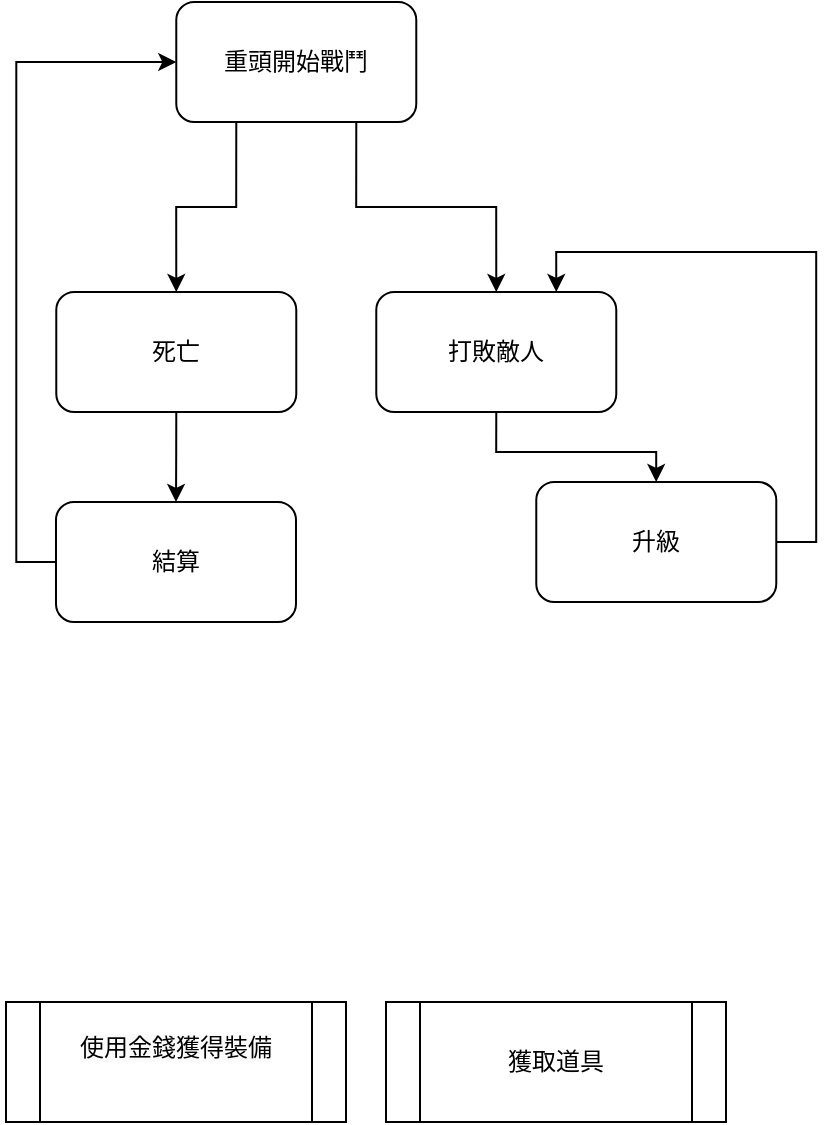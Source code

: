 <mxfile version="24.6.2" type="github">
  <diagram name="第 1 页" id="YxAOuoWvRsOyXaP2Et4D">
    <mxGraphModel dx="1492" dy="766" grid="1" gridSize="10" guides="1" tooltips="1" connect="1" arrows="1" fold="1" page="1" pageScale="1" pageWidth="827" pageHeight="1169" math="0" shadow="0">
      <root>
        <mxCell id="0" />
        <mxCell id="1" parent="0" />
        <mxCell id="Shq1p1Da7StLF_0nQVHQ-5" style="edgeStyle=orthogonalEdgeStyle;rounded=0;orthogonalLoop=1;jettySize=auto;html=1;exitX=0.25;exitY=1;exitDx=0;exitDy=0;entryX=0.5;entryY=0;entryDx=0;entryDy=0;" parent="1" source="GOSEWkCp82heNMlC5X2k-1" target="Shq1p1Da7StLF_0nQVHQ-4" edge="1">
          <mxGeometry relative="1" as="geometry" />
        </mxCell>
        <mxCell id="Shq1p1Da7StLF_0nQVHQ-6" style="edgeStyle=orthogonalEdgeStyle;rounded=0;orthogonalLoop=1;jettySize=auto;html=1;exitX=0.75;exitY=1;exitDx=0;exitDy=0;entryX=0.5;entryY=0;entryDx=0;entryDy=0;" parent="1" source="GOSEWkCp82heNMlC5X2k-1" target="Shq1p1Da7StLF_0nQVHQ-2" edge="1">
          <mxGeometry relative="1" as="geometry" />
        </mxCell>
        <mxCell id="GOSEWkCp82heNMlC5X2k-1" value="重頭開始戰鬥" style="rounded=1;whiteSpace=wrap;html=1;" parent="1" vertex="1">
          <mxGeometry x="335.14" y="420" width="120" height="60" as="geometry" />
        </mxCell>
        <mxCell id="g62hiE9pxu3PrsUlCjrj-1" style="edgeStyle=orthogonalEdgeStyle;rounded=0;orthogonalLoop=1;jettySize=auto;html=1;exitX=0.5;exitY=1;exitDx=0;exitDy=0;" edge="1" parent="1" source="Shq1p1Da7StLF_0nQVHQ-2" target="g62hiE9pxu3PrsUlCjrj-2">
          <mxGeometry relative="1" as="geometry">
            <mxPoint x="494.997" y="680" as="targetPoint" />
          </mxGeometry>
        </mxCell>
        <mxCell id="Shq1p1Da7StLF_0nQVHQ-2" value="打敗敵人" style="rounded=1;whiteSpace=wrap;html=1;" parent="1" vertex="1">
          <mxGeometry x="435.14" y="565" width="120" height="60" as="geometry" />
        </mxCell>
        <mxCell id="Shq1p1Da7StLF_0nQVHQ-9" style="edgeStyle=orthogonalEdgeStyle;rounded=0;orthogonalLoop=1;jettySize=auto;html=1;exitX=0;exitY=0.5;exitDx=0;exitDy=0;entryX=0;entryY=0.5;entryDx=0;entryDy=0;" parent="1" source="g62hiE9pxu3PrsUlCjrj-9" target="GOSEWkCp82heNMlC5X2k-1" edge="1">
          <mxGeometry relative="1" as="geometry">
            <Array as="points">
              <mxPoint x="255.14" y="700" />
              <mxPoint x="255.14" y="450" />
            </Array>
          </mxGeometry>
        </mxCell>
        <mxCell id="g62hiE9pxu3PrsUlCjrj-8" style="edgeStyle=orthogonalEdgeStyle;rounded=0;orthogonalLoop=1;jettySize=auto;html=1;exitX=0.5;exitY=1;exitDx=0;exitDy=0;" edge="1" parent="1" source="Shq1p1Da7StLF_0nQVHQ-4" target="g62hiE9pxu3PrsUlCjrj-9">
          <mxGeometry relative="1" as="geometry">
            <mxPoint x="334.997" y="700" as="targetPoint" />
          </mxGeometry>
        </mxCell>
        <mxCell id="Shq1p1Da7StLF_0nQVHQ-4" value="死亡" style="rounded=1;whiteSpace=wrap;html=1;" parent="1" vertex="1">
          <mxGeometry x="275.14" y="565" width="120" height="60" as="geometry" />
        </mxCell>
        <mxCell id="g62hiE9pxu3PrsUlCjrj-3" style="edgeStyle=orthogonalEdgeStyle;rounded=0;orthogonalLoop=1;jettySize=auto;html=1;exitX=1;exitY=0.5;exitDx=0;exitDy=0;entryX=0.75;entryY=0;entryDx=0;entryDy=0;" edge="1" parent="1" source="g62hiE9pxu3PrsUlCjrj-2" target="Shq1p1Da7StLF_0nQVHQ-2">
          <mxGeometry relative="1" as="geometry" />
        </mxCell>
        <mxCell id="g62hiE9pxu3PrsUlCjrj-2" value="升級" style="rounded=1;whiteSpace=wrap;html=1;" vertex="1" parent="1">
          <mxGeometry x="515.14" y="660" width="120" height="60" as="geometry" />
        </mxCell>
        <mxCell id="g62hiE9pxu3PrsUlCjrj-7" value="&#xa;&lt;span style=&quot;forced-color-adjust: none; color: rgb(0, 0, 0); font-family: Helvetica; font-size: 12px; font-style: normal; font-variant-ligatures: normal; font-variant-caps: normal; font-weight: 400; letter-spacing: normal; orphans: 2; text-align: center; text-indent: 0px; text-transform: none; widows: 2; word-spacing: 0px; -webkit-text-stroke-width: 0px; white-space: normal; text-decoration-thickness: initial; text-decoration-style: initial; text-decoration-color: initial; background-color: rgb(251, 251, 251); float: none; display: inline !important;&quot;&gt;使用金錢獲得裝備&lt;/span&gt;&lt;br style=&quot;forced-color-adjust: none; color: rgb(0, 0, 0); font-family: Helvetica; font-size: 12px; font-style: normal; font-variant-ligatures: normal; font-variant-caps: normal; font-weight: 400; letter-spacing: normal; orphans: 2; text-align: center; text-indent: 0px; text-transform: none; widows: 2; word-spacing: 0px; -webkit-text-stroke-width: 0px; white-space: normal; background-color: rgb(251, 251, 251); text-decoration-thickness: initial; text-decoration-style: initial; text-decoration-color: initial;&quot;&gt;&#xa;&#xa;" style="shape=process;whiteSpace=wrap;html=1;backgroundOutline=1;" vertex="1" parent="1">
          <mxGeometry x="250" y="920" width="170" height="60" as="geometry" />
        </mxCell>
        <mxCell id="g62hiE9pxu3PrsUlCjrj-9" value="結算" style="rounded=1;whiteSpace=wrap;html=1;" vertex="1" parent="1">
          <mxGeometry x="274.997" y="670" width="120" height="60" as="geometry" />
        </mxCell>
        <mxCell id="g62hiE9pxu3PrsUlCjrj-12" value="&lt;br&gt;獲取道具&lt;div&gt;&lt;br/&gt;&lt;/div&gt;" style="shape=process;whiteSpace=wrap;html=1;backgroundOutline=1;" vertex="1" parent="1">
          <mxGeometry x="440" y="920" width="170" height="60" as="geometry" />
        </mxCell>
      </root>
    </mxGraphModel>
  </diagram>
</mxfile>
